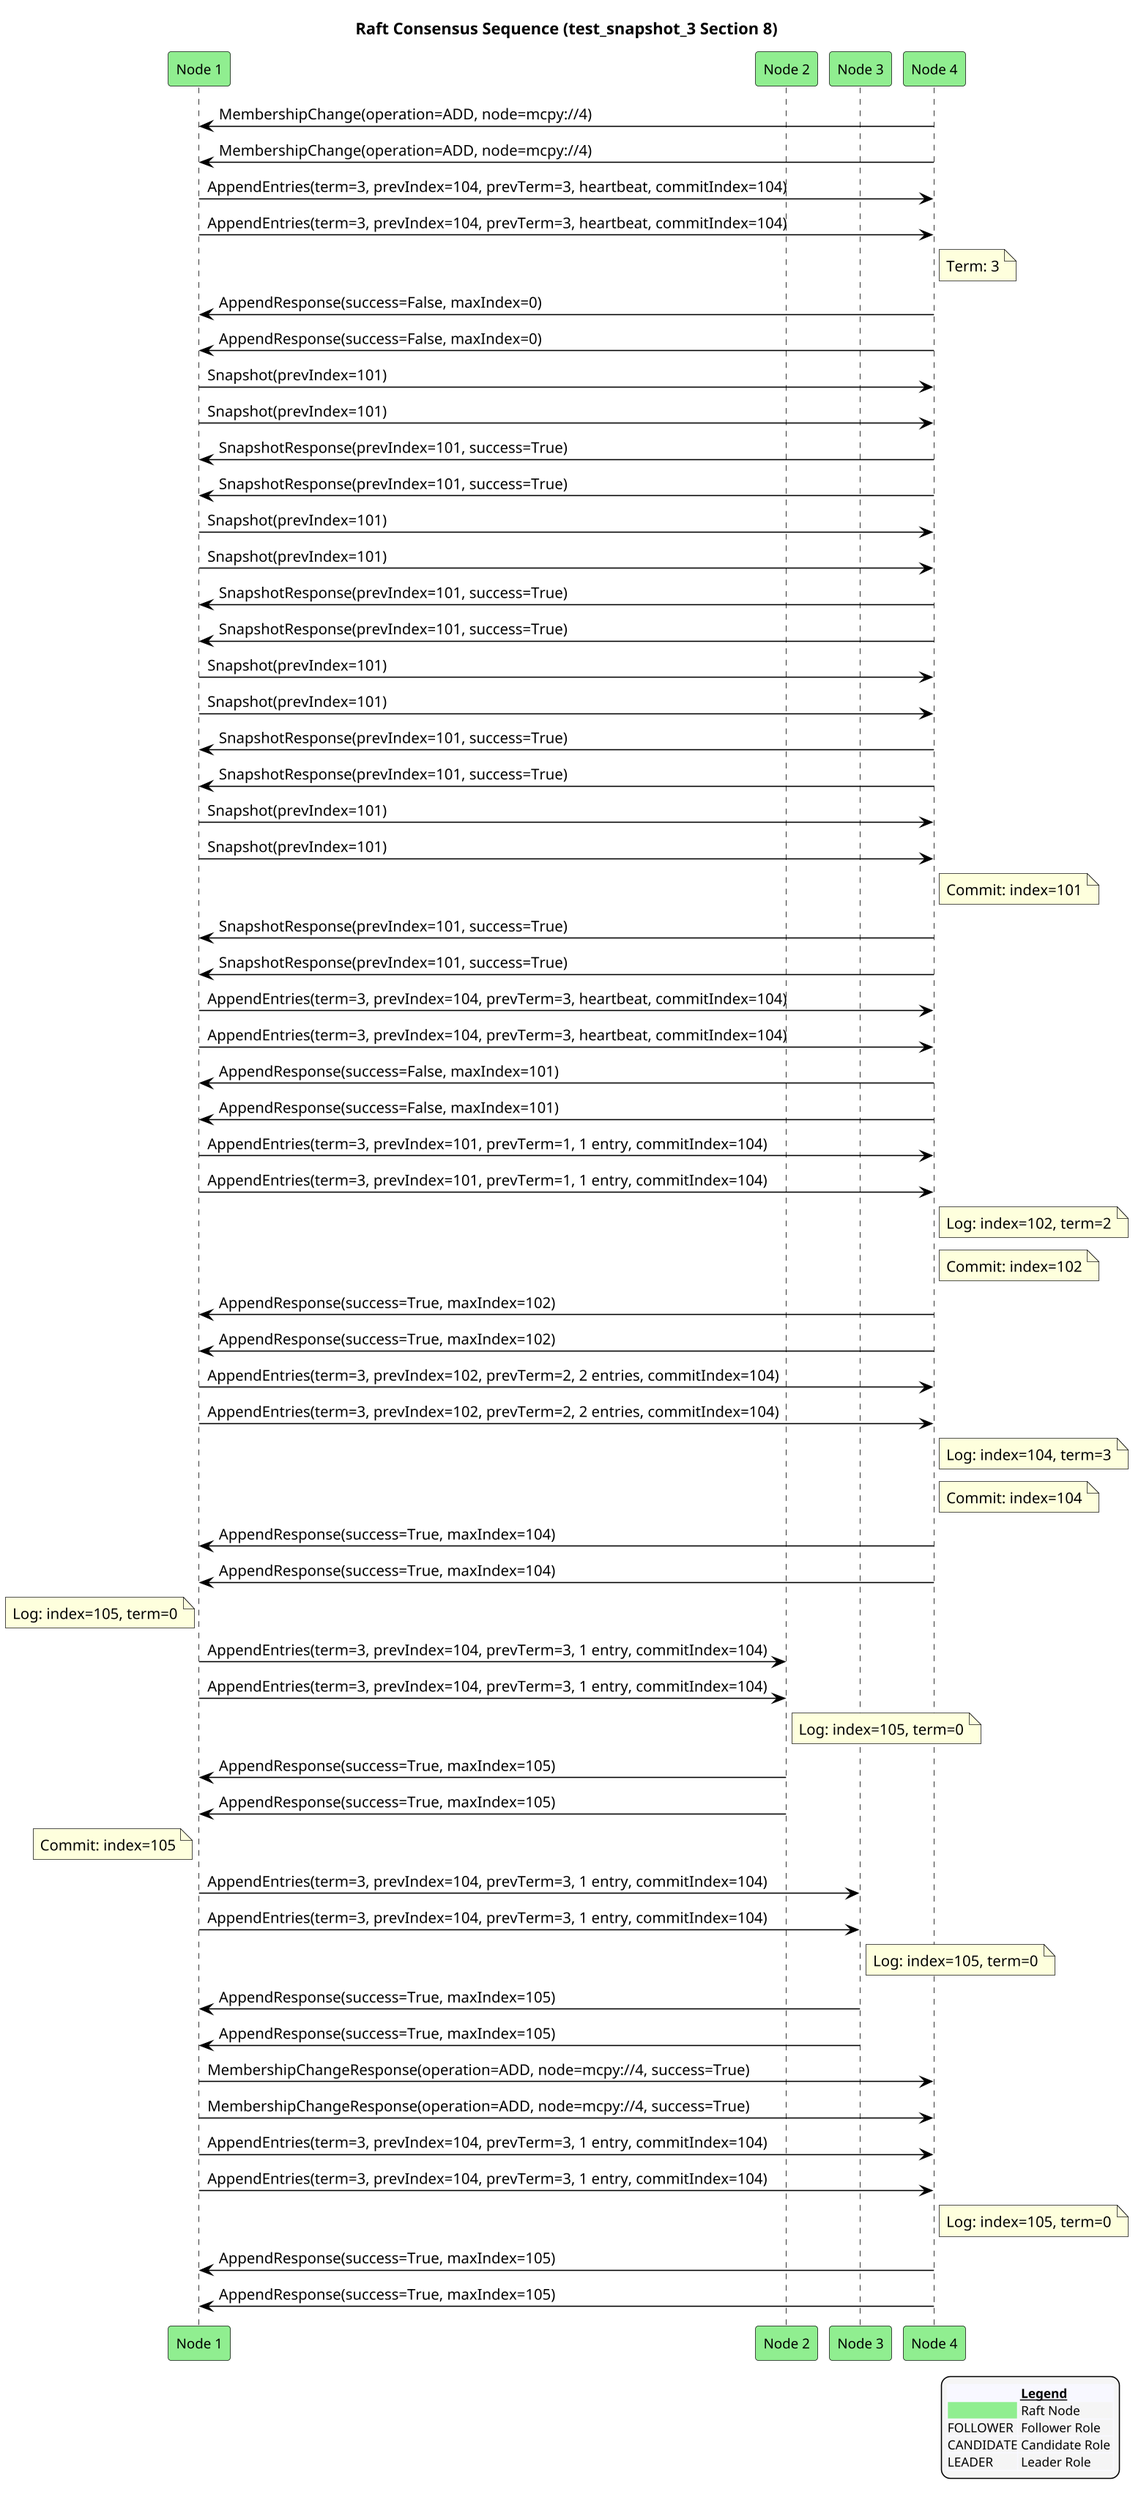 @startuml
!pragma ratio 0.7
skinparam dpi 150
skinparam monochrome false
skinparam sequence {
  ArrowColor Black
  ActorBorderColor Black
  LifeLineBorderColor Black
  ParticipantFontSize 12
  Padding 10
}
skinparam legend {
  BackgroundColor #F5F5F5
  FontSize 11
}
title Raft Consensus Sequence (test_snapshot_3 Section 8)

participant "Node 1" as n1 order 10 #Lightgreen
participant "Node 2" as n2 order 20 #Lightgreen
participant "Node 3" as n3 order 30 #Lightgreen
participant "Node 4" as n4 order 40 #Lightgreen
n4 -> n1: MembershipChange(operation=ADD, node=mcpy://4)
n4 -> n1: MembershipChange(operation=ADD, node=mcpy://4)
n1 -> n4: AppendEntries(term=3, prevIndex=104, prevTerm=3, heartbeat, commitIndex=104)
n1 -> n4: AppendEntries(term=3, prevIndex=104, prevTerm=3, heartbeat, commitIndex=104)
note right of n4: Term: 3
n4 -> n1: AppendResponse(success=False, maxIndex=0)
n4 -> n1: AppendResponse(success=False, maxIndex=0)
n1 -> n4: Snapshot(prevIndex=101)
n1 -> n4: Snapshot(prevIndex=101)
n4 -> n1: SnapshotResponse(prevIndex=101, success=True)
n4 -> n1: SnapshotResponse(prevIndex=101, success=True)
n1 -> n4: Snapshot(prevIndex=101)
n1 -> n4: Snapshot(prevIndex=101)
n4 -> n1: SnapshotResponse(prevIndex=101, success=True)
n4 -> n1: SnapshotResponse(prevIndex=101, success=True)
n1 -> n4: Snapshot(prevIndex=101)
n1 -> n4: Snapshot(prevIndex=101)
n4 -> n1: SnapshotResponse(prevIndex=101, success=True)
n4 -> n1: SnapshotResponse(prevIndex=101, success=True)
n1 -> n4: Snapshot(prevIndex=101)
n1 -> n4: Snapshot(prevIndex=101)
note right of n4: Commit: index=101
n4 -> n1: SnapshotResponse(prevIndex=101, success=True)
n4 -> n1: SnapshotResponse(prevIndex=101, success=True)
n1 -> n4: AppendEntries(term=3, prevIndex=104, prevTerm=3, heartbeat, commitIndex=104)
n1 -> n4: AppendEntries(term=3, prevIndex=104, prevTerm=3, heartbeat, commitIndex=104)
n4 -> n1: AppendResponse(success=False, maxIndex=101)
n4 -> n1: AppendResponse(success=False, maxIndex=101)
n1 -> n4: AppendEntries(term=3, prevIndex=101, prevTerm=1, 1 entry, commitIndex=104)
n1 -> n4: AppendEntries(term=3, prevIndex=101, prevTerm=1, 1 entry, commitIndex=104)
note right of n4: Log: index=102, term=2
note right of n4: Commit: index=102
n4 -> n1: AppendResponse(success=True, maxIndex=102)
n4 -> n1: AppendResponse(success=True, maxIndex=102)
n1 -> n4: AppendEntries(term=3, prevIndex=102, prevTerm=2, 2 entries, commitIndex=104)
n1 -> n4: AppendEntries(term=3, prevIndex=102, prevTerm=2, 2 entries, commitIndex=104)
note right of n4: Log: index=104, term=3
note right of n4: Commit: index=104
n4 -> n1: AppendResponse(success=True, maxIndex=104)
n4 -> n1: AppendResponse(success=True, maxIndex=104)
note left of n1: Log: index=105, term=0
n1 -> n2: AppendEntries(term=3, prevIndex=104, prevTerm=3, 1 entry, commitIndex=104)
n1 -> n2: AppendEntries(term=3, prevIndex=104, prevTerm=3, 1 entry, commitIndex=104)
note right of n2: Log: index=105, term=0
n2 -> n1: AppendResponse(success=True, maxIndex=105)
n2 -> n1: AppendResponse(success=True, maxIndex=105)
note left of n1: Commit: index=105
n1 -> n3: AppendEntries(term=3, prevIndex=104, prevTerm=3, 1 entry, commitIndex=104)
n1 -> n3: AppendEntries(term=3, prevIndex=104, prevTerm=3, 1 entry, commitIndex=104)
note right of n3: Log: index=105, term=0
n3 -> n1: AppendResponse(success=True, maxIndex=105)
n3 -> n1: AppendResponse(success=True, maxIndex=105)
n1 -> n4: MembershipChangeResponse(operation=ADD, node=mcpy://4, success=True)
n1 -> n4: MembershipChangeResponse(operation=ADD, node=mcpy://4, success=True)
n1 -> n4: AppendEntries(term=3, prevIndex=104, prevTerm=3, 1 entry, commitIndex=104)
n1 -> n4: AppendEntries(term=3, prevIndex=104, prevTerm=3, 1 entry, commitIndex=104)
note right of n4: Log: index=105, term=0
n4 -> n1: AppendResponse(success=True, maxIndex=105)
n4 -> n1: AppendResponse(success=True, maxIndex=105)

legend right
  <#GhostWhite,#GhostWhite>|      |= __Legend__ |
  |<#Lightgreen>| Raft Node |
  |FOLLOWER| Follower Role |
  |CANDIDATE| Candidate Role |
  |LEADER| Leader Role |
endlegend
@enduml
